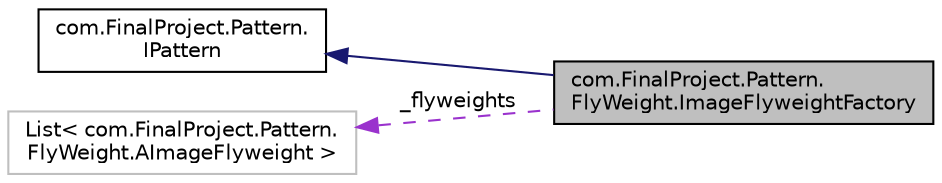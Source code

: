 digraph "com.FinalProject.Pattern.FlyWeight.ImageFlyweightFactory"
{
 // LATEX_PDF_SIZE
  edge [fontname="Helvetica",fontsize="10",labelfontname="Helvetica",labelfontsize="10"];
  node [fontname="Helvetica",fontsize="10",shape=record];
  rankdir="LR";
  Node1 [label="com.FinalProject.Pattern.\lFlyWeight.ImageFlyweightFactory",height=0.2,width=0.4,color="black", fillcolor="grey75", style="filled", fontcolor="black",tooltip=" "];
  Node2 -> Node1 [dir="back",color="midnightblue",fontsize="10",style="solid",fontname="Helvetica"];
  Node2 [label="com.FinalProject.Pattern.\lIPattern",height=0.2,width=0.4,color="black", fillcolor="white", style="filled",URL="$interfacecom_1_1FinalProject_1_1Pattern_1_1IPattern.html",tooltip=" "];
  Node3 -> Node1 [dir="back",color="darkorchid3",fontsize="10",style="dashed",label=" _flyweights" ,fontname="Helvetica"];
  Node3 [label="List\< com.FinalProject.Pattern.\lFlyWeight.AImageFlyweight \>",height=0.2,width=0.4,color="grey75", fillcolor="white", style="filled",tooltip=" "];
}

